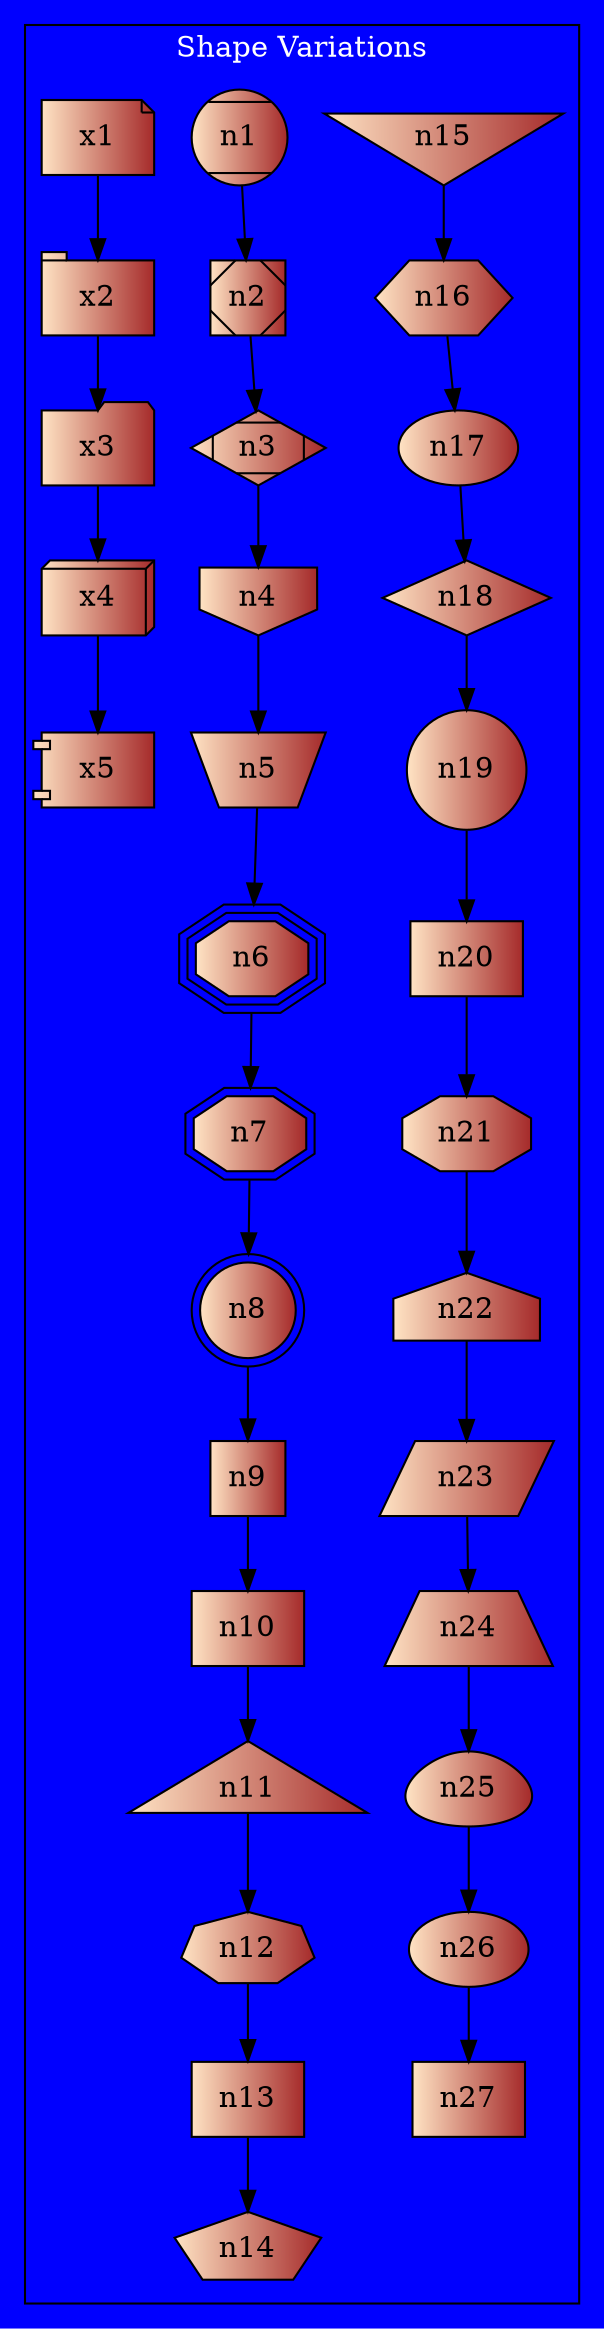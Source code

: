 /*******************************************************************************
 * Copyright (c) 2017, 2019 itemis AG and others.
 *
 * All rights reserved. This program and the accompanying materials
 * are made available under the terms of the Eclipse Public License v1.0
 * which accompanies this distribution, and is available at
 * http://www.eclipse.org/legal/epl-v10.html
 *
 * Contributors:
 *       Tamas Miklossy  (itemis AG) - Initial text 
 *******************************************************************************/
digraph G {bgcolor=blue

	subgraph cluster_1 {
		fontcolor=white
		node [style=filled fillcolor="bisque:brown"]
		n27 [shape = "polygon" ]
		n26 [shape = "oval" ]
		n25 [shape = "egg" ]
		n24 [shape = "trapezium" ]
		n23 [shape = "parallelogram" ]
		n22 [shape = "house" ]
		n21 [shape = "octagon" ]
		n20 [shape = box  ]
		n19 [shape = "circle" ]
		n18 [shape = "diamond" ]
		n17 [shape = "ellipse" ]
		n16 [shape = "hexagon" ]
		n15 [shape = "invtriangle" ]
		n14 [shape = "pentagon" ]
		n13 [shape = "rect" ]
		n12 [shape = "septagon" ]
		n11 [shape = "triangle" ]
		n10 [shape = "rectangle" ]
		n9 [shape = "square" ]
		n8 [shape = "doublecircle" ]
		n7 [shape = "doubleoctagon" ]
		n6 [shape = "tripleoctagon" ]
		n5 [shape = "invtrapezium" ]
		n4 [shape = "invhouse" ]
		n3 [shape = "Mdiamond" ]
		n2 [shape = "Msquare" ]
		n1 [shape = "Mcircle"  ]
		x1 [shape = "note"  ]
		x2 [shape = "tab"  ]
		x3 [shape = "folder"  ]
		x4 [shape = "box3d"  ]
		x5 [shape = "component"  ]

		label = "Shape Variations";
	}

	n1 -> n2-> n3 -> n4 -> n5 -> n6 -> n7 -> n8 -> n9 -> n10 -> n11 -> n12 -> n13 -> n14 
	n15 -> n16 -> n17 -> n18 -> n19 -> n20 -> n21 -> n22 -> n23 -> n24 -> n25 -> n26 -> n27
	x1 -> x2 -> x3 -> x4 -> x5
}
